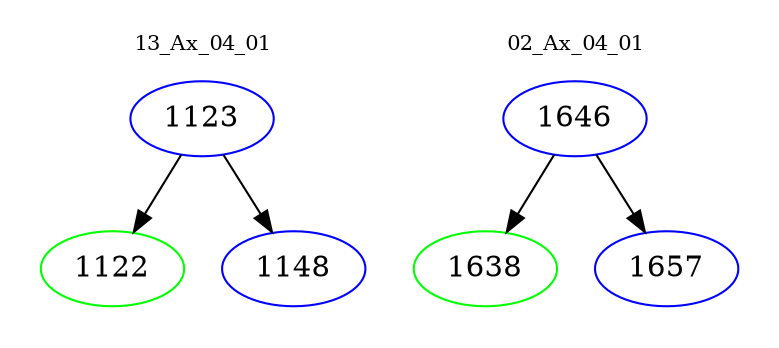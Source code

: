 digraph{
subgraph cluster_0 {
color = white
label = "13_Ax_04_01";
fontsize=10;
T0_1123 [label="1123", color="blue"]
T0_1123 -> T0_1122 [color="black"]
T0_1122 [label="1122", color="green"]
T0_1123 -> T0_1148 [color="black"]
T0_1148 [label="1148", color="blue"]
}
subgraph cluster_1 {
color = white
label = "02_Ax_04_01";
fontsize=10;
T1_1646 [label="1646", color="blue"]
T1_1646 -> T1_1638 [color="black"]
T1_1638 [label="1638", color="green"]
T1_1646 -> T1_1657 [color="black"]
T1_1657 [label="1657", color="blue"]
}
}

